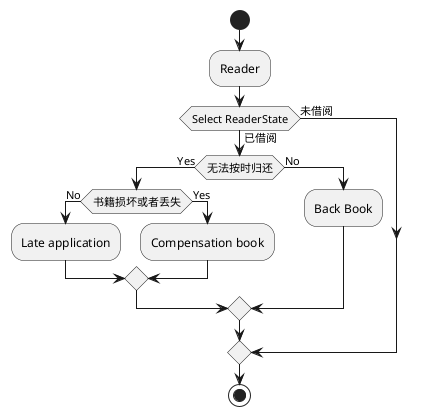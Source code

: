 @startuml
start
:Reader;
if (Select ReaderState) then(未借阅)
else(已借阅)
if(无法按时归还)then(Yes)
if(书籍损坏或者丢失)then(No)
:Late application;
else(Yes)
:Compensation book;
endif
else(No)
:Back Book;
endif
endif
stop
@enduml